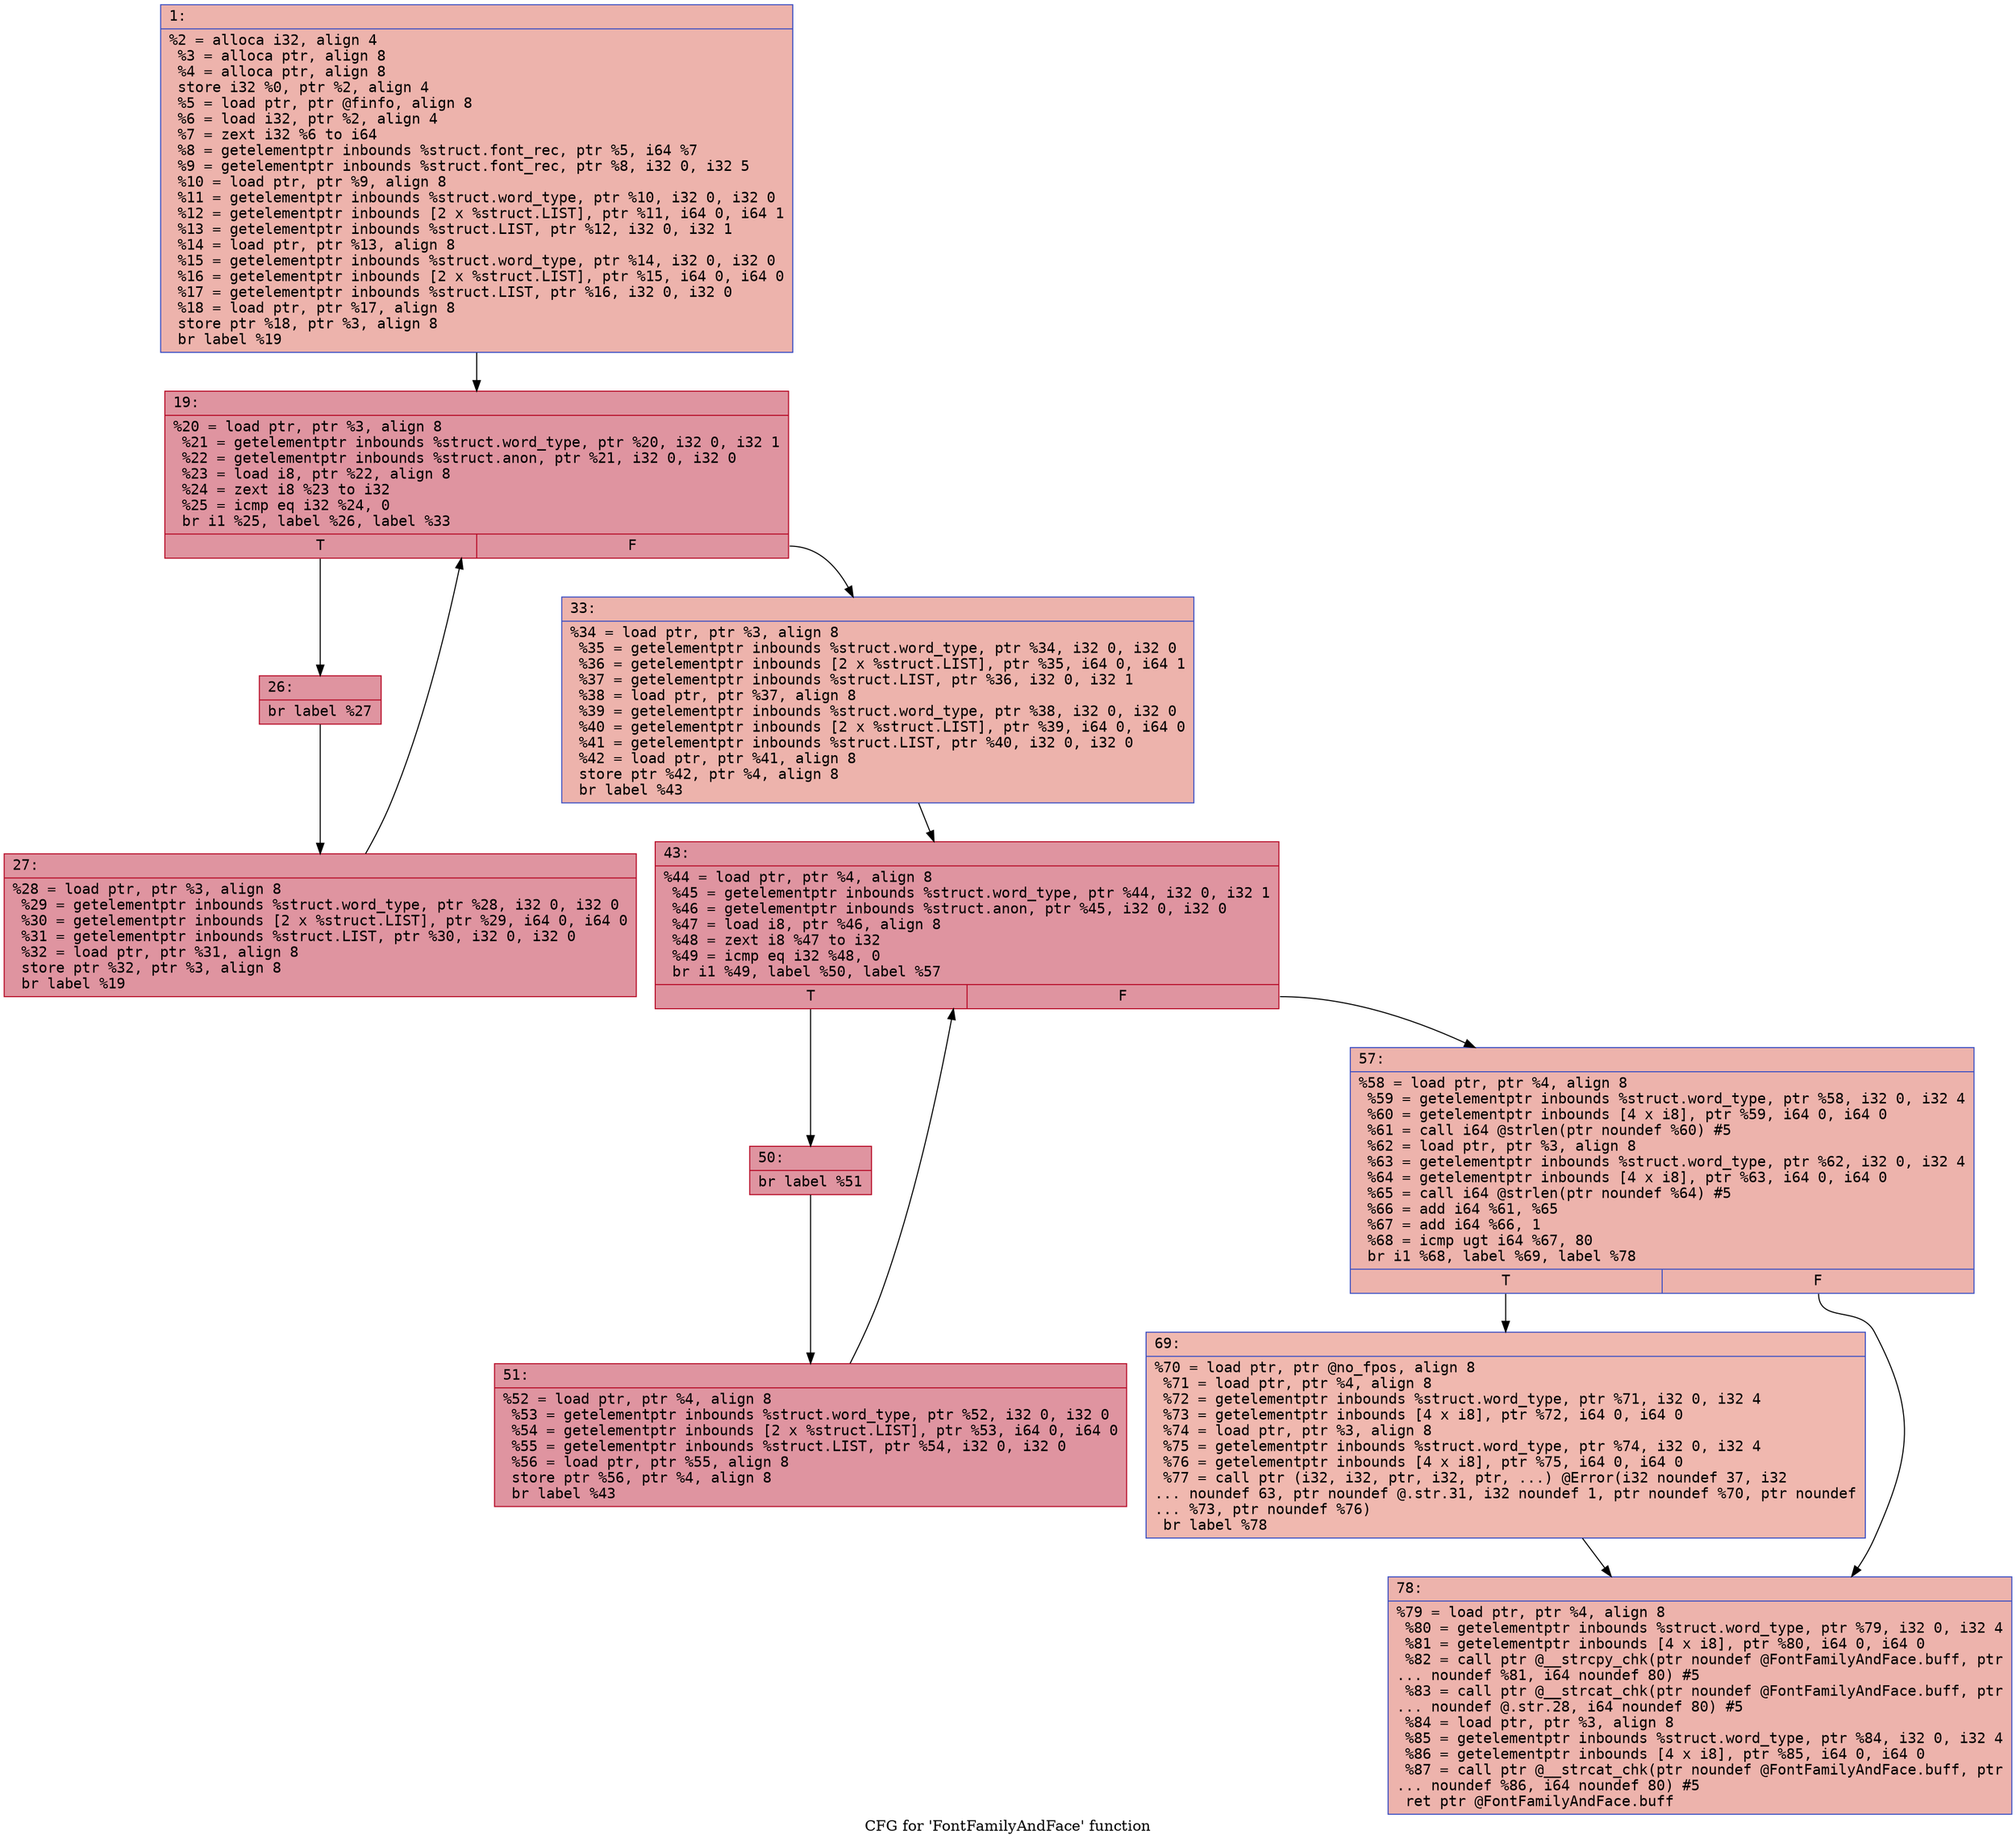 digraph "CFG for 'FontFamilyAndFace' function" {
	label="CFG for 'FontFamilyAndFace' function";

	Node0x600000514be0 [shape=record,color="#3d50c3ff", style=filled, fillcolor="#d6524470" fontname="Courier",label="{1:\l|  %2 = alloca i32, align 4\l  %3 = alloca ptr, align 8\l  %4 = alloca ptr, align 8\l  store i32 %0, ptr %2, align 4\l  %5 = load ptr, ptr @finfo, align 8\l  %6 = load i32, ptr %2, align 4\l  %7 = zext i32 %6 to i64\l  %8 = getelementptr inbounds %struct.font_rec, ptr %5, i64 %7\l  %9 = getelementptr inbounds %struct.font_rec, ptr %8, i32 0, i32 5\l  %10 = load ptr, ptr %9, align 8\l  %11 = getelementptr inbounds %struct.word_type, ptr %10, i32 0, i32 0\l  %12 = getelementptr inbounds [2 x %struct.LIST], ptr %11, i64 0, i64 1\l  %13 = getelementptr inbounds %struct.LIST, ptr %12, i32 0, i32 1\l  %14 = load ptr, ptr %13, align 8\l  %15 = getelementptr inbounds %struct.word_type, ptr %14, i32 0, i32 0\l  %16 = getelementptr inbounds [2 x %struct.LIST], ptr %15, i64 0, i64 0\l  %17 = getelementptr inbounds %struct.LIST, ptr %16, i32 0, i32 0\l  %18 = load ptr, ptr %17, align 8\l  store ptr %18, ptr %3, align 8\l  br label %19\l}"];
	Node0x600000514be0 -> Node0x600000514cd0[tooltip="1 -> 19\nProbability 100.00%" ];
	Node0x600000514cd0 [shape=record,color="#b70d28ff", style=filled, fillcolor="#b70d2870" fontname="Courier",label="{19:\l|  %20 = load ptr, ptr %3, align 8\l  %21 = getelementptr inbounds %struct.word_type, ptr %20, i32 0, i32 1\l  %22 = getelementptr inbounds %struct.anon, ptr %21, i32 0, i32 0\l  %23 = load i8, ptr %22, align 8\l  %24 = zext i8 %23 to i32\l  %25 = icmp eq i32 %24, 0\l  br i1 %25, label %26, label %33\l|{<s0>T|<s1>F}}"];
	Node0x600000514cd0:s0 -> Node0x600000514d20[tooltip="19 -> 26\nProbability 96.88%" ];
	Node0x600000514cd0:s1 -> Node0x600000514dc0[tooltip="19 -> 33\nProbability 3.12%" ];
	Node0x600000514d20 [shape=record,color="#b70d28ff", style=filled, fillcolor="#b70d2870" fontname="Courier",label="{26:\l|  br label %27\l}"];
	Node0x600000514d20 -> Node0x600000514d70[tooltip="26 -> 27\nProbability 100.00%" ];
	Node0x600000514d70 [shape=record,color="#b70d28ff", style=filled, fillcolor="#b70d2870" fontname="Courier",label="{27:\l|  %28 = load ptr, ptr %3, align 8\l  %29 = getelementptr inbounds %struct.word_type, ptr %28, i32 0, i32 0\l  %30 = getelementptr inbounds [2 x %struct.LIST], ptr %29, i64 0, i64 0\l  %31 = getelementptr inbounds %struct.LIST, ptr %30, i32 0, i32 0\l  %32 = load ptr, ptr %31, align 8\l  store ptr %32, ptr %3, align 8\l  br label %19\l}"];
	Node0x600000514d70 -> Node0x600000514cd0[tooltip="27 -> 19\nProbability 100.00%" ];
	Node0x600000514dc0 [shape=record,color="#3d50c3ff", style=filled, fillcolor="#d6524470" fontname="Courier",label="{33:\l|  %34 = load ptr, ptr %3, align 8\l  %35 = getelementptr inbounds %struct.word_type, ptr %34, i32 0, i32 0\l  %36 = getelementptr inbounds [2 x %struct.LIST], ptr %35, i64 0, i64 1\l  %37 = getelementptr inbounds %struct.LIST, ptr %36, i32 0, i32 1\l  %38 = load ptr, ptr %37, align 8\l  %39 = getelementptr inbounds %struct.word_type, ptr %38, i32 0, i32 0\l  %40 = getelementptr inbounds [2 x %struct.LIST], ptr %39, i64 0, i64 0\l  %41 = getelementptr inbounds %struct.LIST, ptr %40, i32 0, i32 0\l  %42 = load ptr, ptr %41, align 8\l  store ptr %42, ptr %4, align 8\l  br label %43\l}"];
	Node0x600000514dc0 -> Node0x600000514e10[tooltip="33 -> 43\nProbability 100.00%" ];
	Node0x600000514e10 [shape=record,color="#b70d28ff", style=filled, fillcolor="#b70d2870" fontname="Courier",label="{43:\l|  %44 = load ptr, ptr %4, align 8\l  %45 = getelementptr inbounds %struct.word_type, ptr %44, i32 0, i32 1\l  %46 = getelementptr inbounds %struct.anon, ptr %45, i32 0, i32 0\l  %47 = load i8, ptr %46, align 8\l  %48 = zext i8 %47 to i32\l  %49 = icmp eq i32 %48, 0\l  br i1 %49, label %50, label %57\l|{<s0>T|<s1>F}}"];
	Node0x600000514e10:s0 -> Node0x600000514e60[tooltip="43 -> 50\nProbability 96.88%" ];
	Node0x600000514e10:s1 -> Node0x600000514f00[tooltip="43 -> 57\nProbability 3.12%" ];
	Node0x600000514e60 [shape=record,color="#b70d28ff", style=filled, fillcolor="#b70d2870" fontname="Courier",label="{50:\l|  br label %51\l}"];
	Node0x600000514e60 -> Node0x600000514eb0[tooltip="50 -> 51\nProbability 100.00%" ];
	Node0x600000514eb0 [shape=record,color="#b70d28ff", style=filled, fillcolor="#b70d2870" fontname="Courier",label="{51:\l|  %52 = load ptr, ptr %4, align 8\l  %53 = getelementptr inbounds %struct.word_type, ptr %52, i32 0, i32 0\l  %54 = getelementptr inbounds [2 x %struct.LIST], ptr %53, i64 0, i64 0\l  %55 = getelementptr inbounds %struct.LIST, ptr %54, i32 0, i32 0\l  %56 = load ptr, ptr %55, align 8\l  store ptr %56, ptr %4, align 8\l  br label %43\l}"];
	Node0x600000514eb0 -> Node0x600000514e10[tooltip="51 -> 43\nProbability 100.00%" ];
	Node0x600000514f00 [shape=record,color="#3d50c3ff", style=filled, fillcolor="#d6524470" fontname="Courier",label="{57:\l|  %58 = load ptr, ptr %4, align 8\l  %59 = getelementptr inbounds %struct.word_type, ptr %58, i32 0, i32 4\l  %60 = getelementptr inbounds [4 x i8], ptr %59, i64 0, i64 0\l  %61 = call i64 @strlen(ptr noundef %60) #5\l  %62 = load ptr, ptr %3, align 8\l  %63 = getelementptr inbounds %struct.word_type, ptr %62, i32 0, i32 4\l  %64 = getelementptr inbounds [4 x i8], ptr %63, i64 0, i64 0\l  %65 = call i64 @strlen(ptr noundef %64) #5\l  %66 = add i64 %61, %65\l  %67 = add i64 %66, 1\l  %68 = icmp ugt i64 %67, 80\l  br i1 %68, label %69, label %78\l|{<s0>T|<s1>F}}"];
	Node0x600000514f00:s0 -> Node0x600000514f50[tooltip="57 -> 69\nProbability 50.00%" ];
	Node0x600000514f00:s1 -> Node0x600000514fa0[tooltip="57 -> 78\nProbability 50.00%" ];
	Node0x600000514f50 [shape=record,color="#3d50c3ff", style=filled, fillcolor="#dc5d4a70" fontname="Courier",label="{69:\l|  %70 = load ptr, ptr @no_fpos, align 8\l  %71 = load ptr, ptr %4, align 8\l  %72 = getelementptr inbounds %struct.word_type, ptr %71, i32 0, i32 4\l  %73 = getelementptr inbounds [4 x i8], ptr %72, i64 0, i64 0\l  %74 = load ptr, ptr %3, align 8\l  %75 = getelementptr inbounds %struct.word_type, ptr %74, i32 0, i32 4\l  %76 = getelementptr inbounds [4 x i8], ptr %75, i64 0, i64 0\l  %77 = call ptr (i32, i32, ptr, i32, ptr, ...) @Error(i32 noundef 37, i32\l... noundef 63, ptr noundef @.str.31, i32 noundef 1, ptr noundef %70, ptr noundef\l... %73, ptr noundef %76)\l  br label %78\l}"];
	Node0x600000514f50 -> Node0x600000514fa0[tooltip="69 -> 78\nProbability 100.00%" ];
	Node0x600000514fa0 [shape=record,color="#3d50c3ff", style=filled, fillcolor="#d6524470" fontname="Courier",label="{78:\l|  %79 = load ptr, ptr %4, align 8\l  %80 = getelementptr inbounds %struct.word_type, ptr %79, i32 0, i32 4\l  %81 = getelementptr inbounds [4 x i8], ptr %80, i64 0, i64 0\l  %82 = call ptr @__strcpy_chk(ptr noundef @FontFamilyAndFace.buff, ptr\l... noundef %81, i64 noundef 80) #5\l  %83 = call ptr @__strcat_chk(ptr noundef @FontFamilyAndFace.buff, ptr\l... noundef @.str.28, i64 noundef 80) #5\l  %84 = load ptr, ptr %3, align 8\l  %85 = getelementptr inbounds %struct.word_type, ptr %84, i32 0, i32 4\l  %86 = getelementptr inbounds [4 x i8], ptr %85, i64 0, i64 0\l  %87 = call ptr @__strcat_chk(ptr noundef @FontFamilyAndFace.buff, ptr\l... noundef %86, i64 noundef 80) #5\l  ret ptr @FontFamilyAndFace.buff\l}"];
}
